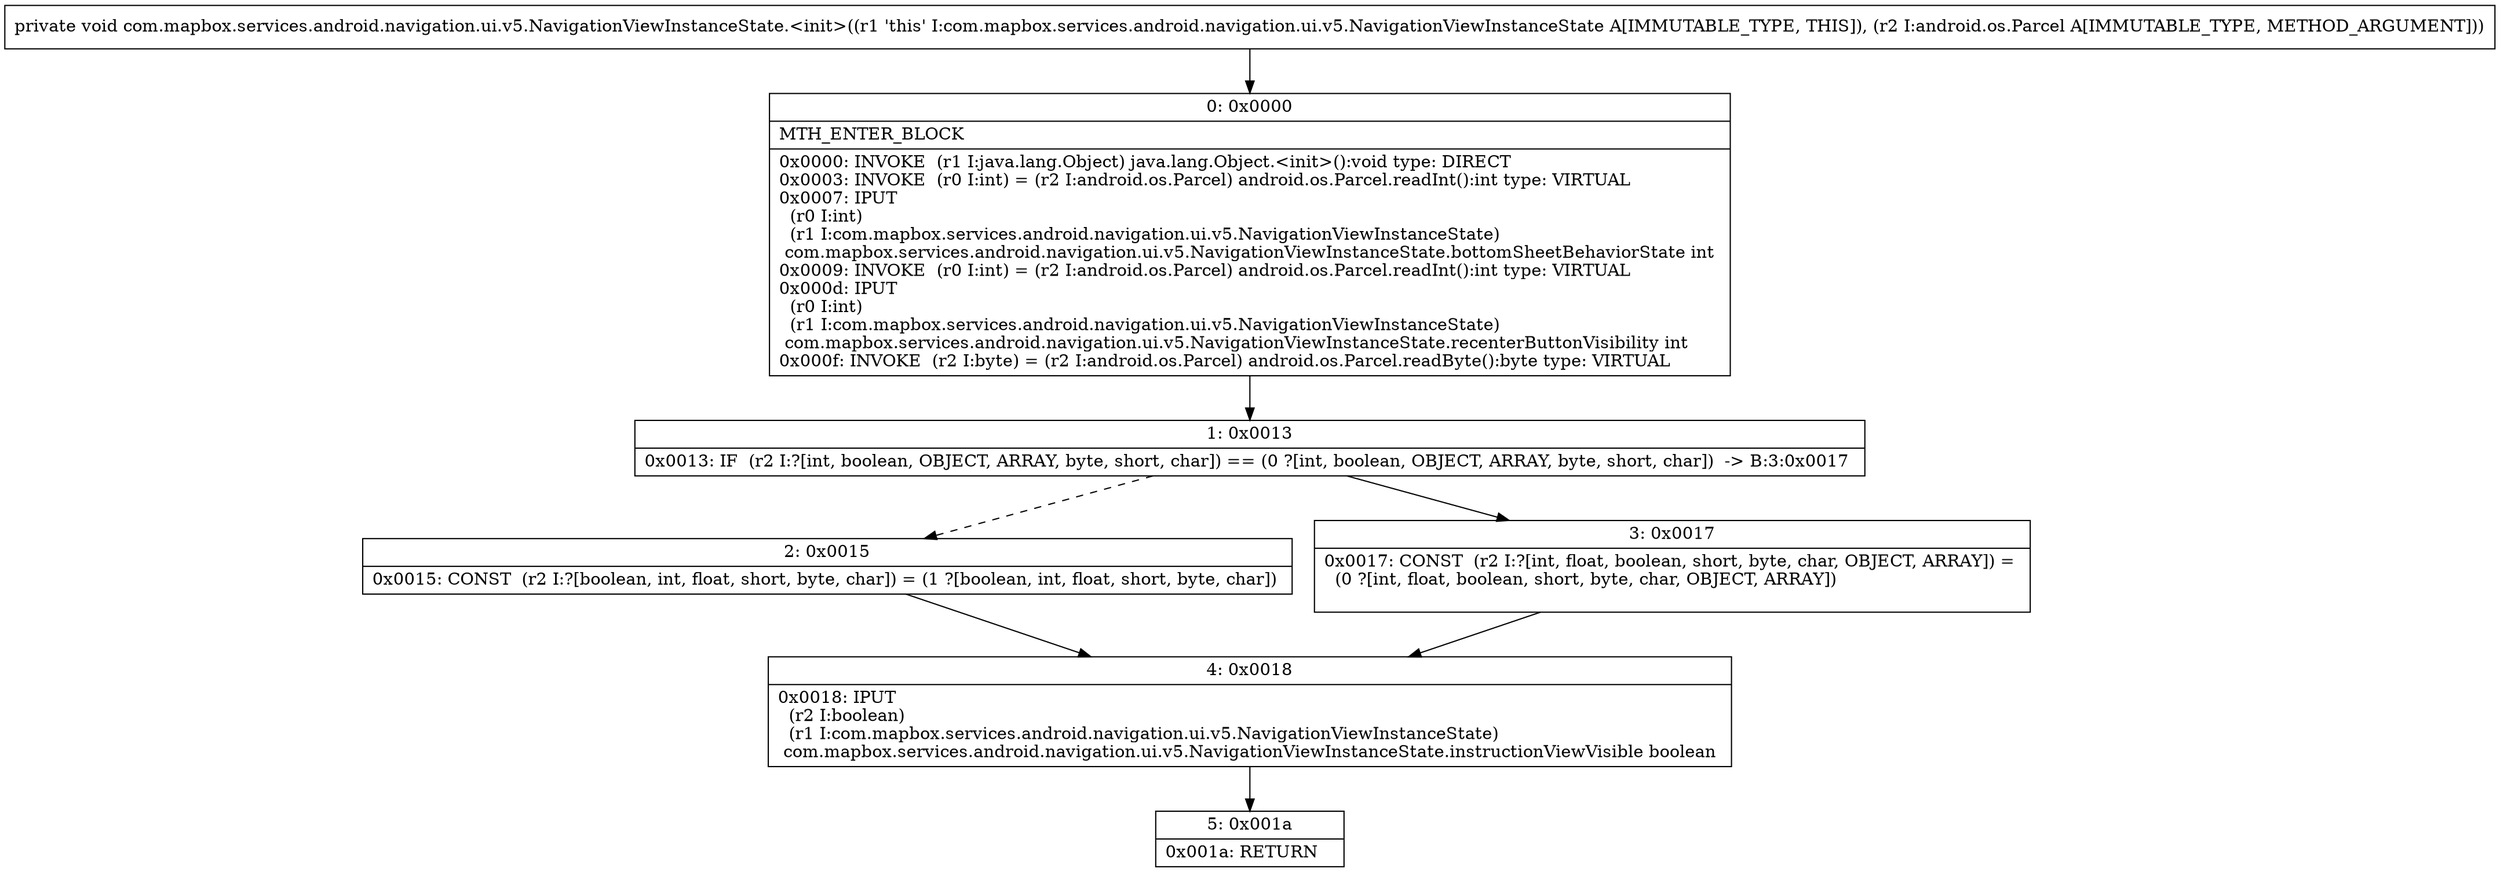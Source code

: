 digraph "CFG forcom.mapbox.services.android.navigation.ui.v5.NavigationViewInstanceState.\<init\>(Landroid\/os\/Parcel;)V" {
Node_0 [shape=record,label="{0\:\ 0x0000|MTH_ENTER_BLOCK\l|0x0000: INVOKE  (r1 I:java.lang.Object) java.lang.Object.\<init\>():void type: DIRECT \l0x0003: INVOKE  (r0 I:int) = (r2 I:android.os.Parcel) android.os.Parcel.readInt():int type: VIRTUAL \l0x0007: IPUT  \l  (r0 I:int)\l  (r1 I:com.mapbox.services.android.navigation.ui.v5.NavigationViewInstanceState)\l com.mapbox.services.android.navigation.ui.v5.NavigationViewInstanceState.bottomSheetBehaviorState int \l0x0009: INVOKE  (r0 I:int) = (r2 I:android.os.Parcel) android.os.Parcel.readInt():int type: VIRTUAL \l0x000d: IPUT  \l  (r0 I:int)\l  (r1 I:com.mapbox.services.android.navigation.ui.v5.NavigationViewInstanceState)\l com.mapbox.services.android.navigation.ui.v5.NavigationViewInstanceState.recenterButtonVisibility int \l0x000f: INVOKE  (r2 I:byte) = (r2 I:android.os.Parcel) android.os.Parcel.readByte():byte type: VIRTUAL \l}"];
Node_1 [shape=record,label="{1\:\ 0x0013|0x0013: IF  (r2 I:?[int, boolean, OBJECT, ARRAY, byte, short, char]) == (0 ?[int, boolean, OBJECT, ARRAY, byte, short, char])  \-\> B:3:0x0017 \l}"];
Node_2 [shape=record,label="{2\:\ 0x0015|0x0015: CONST  (r2 I:?[boolean, int, float, short, byte, char]) = (1 ?[boolean, int, float, short, byte, char]) \l}"];
Node_3 [shape=record,label="{3\:\ 0x0017|0x0017: CONST  (r2 I:?[int, float, boolean, short, byte, char, OBJECT, ARRAY]) = \l  (0 ?[int, float, boolean, short, byte, char, OBJECT, ARRAY])\l \l}"];
Node_4 [shape=record,label="{4\:\ 0x0018|0x0018: IPUT  \l  (r2 I:boolean)\l  (r1 I:com.mapbox.services.android.navigation.ui.v5.NavigationViewInstanceState)\l com.mapbox.services.android.navigation.ui.v5.NavigationViewInstanceState.instructionViewVisible boolean \l}"];
Node_5 [shape=record,label="{5\:\ 0x001a|0x001a: RETURN   \l}"];
MethodNode[shape=record,label="{private void com.mapbox.services.android.navigation.ui.v5.NavigationViewInstanceState.\<init\>((r1 'this' I:com.mapbox.services.android.navigation.ui.v5.NavigationViewInstanceState A[IMMUTABLE_TYPE, THIS]), (r2 I:android.os.Parcel A[IMMUTABLE_TYPE, METHOD_ARGUMENT])) }"];
MethodNode -> Node_0;
Node_0 -> Node_1;
Node_1 -> Node_2[style=dashed];
Node_1 -> Node_3;
Node_2 -> Node_4;
Node_3 -> Node_4;
Node_4 -> Node_5;
}

